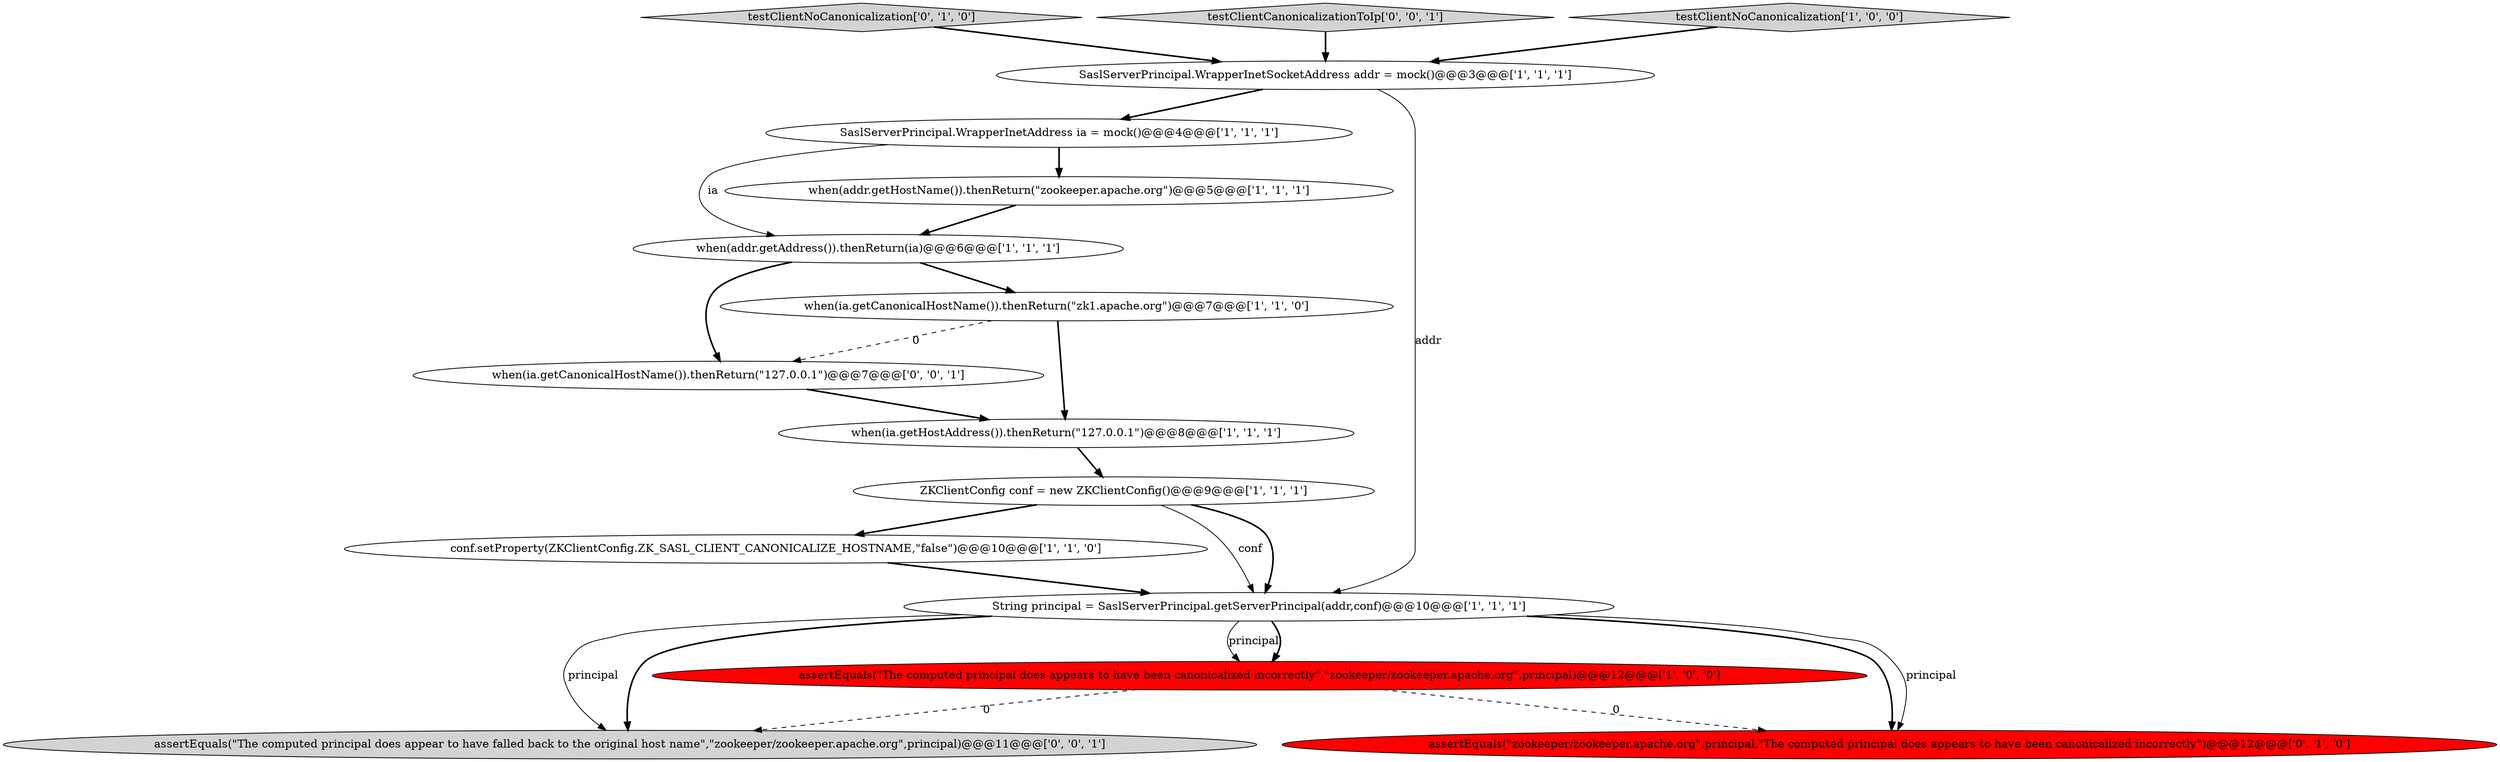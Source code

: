 digraph {
12 [style = filled, label = "testClientNoCanonicalization['0', '1', '0']", fillcolor = lightgray, shape = diamond image = "AAA0AAABBB2BBB"];
13 [style = filled, label = "testClientCanonicalizationToIp['0', '0', '1']", fillcolor = lightgray, shape = diamond image = "AAA0AAABBB3BBB"];
14 [style = filled, label = "when(ia.getCanonicalHostName()).thenReturn(\"127.0.0.1\")@@@7@@@['0', '0', '1']", fillcolor = white, shape = ellipse image = "AAA0AAABBB3BBB"];
15 [style = filled, label = "assertEquals(\"The computed principal does appear to have falled back to the original host name\",\"zookeeper/zookeeper.apache.org\",principal)@@@11@@@['0', '0', '1']", fillcolor = lightgray, shape = ellipse image = "AAA0AAABBB3BBB"];
10 [style = filled, label = "when(ia.getCanonicalHostName()).thenReturn(\"zk1.apache.org\")@@@7@@@['1', '1', '0']", fillcolor = white, shape = ellipse image = "AAA0AAABBB1BBB"];
11 [style = filled, label = "assertEquals(\"zookeeper/zookeeper.apache.org\",principal,\"The computed principal does appears to have been canonicalized incorrectly\")@@@12@@@['0', '1', '0']", fillcolor = red, shape = ellipse image = "AAA1AAABBB2BBB"];
7 [style = filled, label = "String principal = SaslServerPrincipal.getServerPrincipal(addr,conf)@@@10@@@['1', '1', '1']", fillcolor = white, shape = ellipse image = "AAA0AAABBB1BBB"];
1 [style = filled, label = "when(addr.getHostName()).thenReturn(\"zookeeper.apache.org\")@@@5@@@['1', '1', '1']", fillcolor = white, shape = ellipse image = "AAA0AAABBB1BBB"];
0 [style = filled, label = "when(addr.getAddress()).thenReturn(ia)@@@6@@@['1', '1', '1']", fillcolor = white, shape = ellipse image = "AAA0AAABBB1BBB"];
9 [style = filled, label = "conf.setProperty(ZKClientConfig.ZK_SASL_CLIENT_CANONICALIZE_HOSTNAME,\"false\")@@@10@@@['1', '1', '0']", fillcolor = white, shape = ellipse image = "AAA0AAABBB1BBB"];
4 [style = filled, label = "testClientNoCanonicalization['1', '0', '0']", fillcolor = lightgray, shape = diamond image = "AAA0AAABBB1BBB"];
2 [style = filled, label = "assertEquals(\"The computed principal does appears to have been canonicalized incorrectly\",\"zookeeper/zookeeper.apache.org\",principal)@@@12@@@['1', '0', '0']", fillcolor = red, shape = ellipse image = "AAA1AAABBB1BBB"];
8 [style = filled, label = "when(ia.getHostAddress()).thenReturn(\"127.0.0.1\")@@@8@@@['1', '1', '1']", fillcolor = white, shape = ellipse image = "AAA0AAABBB1BBB"];
3 [style = filled, label = "SaslServerPrincipal.WrapperInetAddress ia = mock()@@@4@@@['1', '1', '1']", fillcolor = white, shape = ellipse image = "AAA0AAABBB1BBB"];
5 [style = filled, label = "SaslServerPrincipal.WrapperInetSocketAddress addr = mock()@@@3@@@['1', '1', '1']", fillcolor = white, shape = ellipse image = "AAA0AAABBB1BBB"];
6 [style = filled, label = "ZKClientConfig conf = new ZKClientConfig()@@@9@@@['1', '1', '1']", fillcolor = white, shape = ellipse image = "AAA0AAABBB1BBB"];
5->3 [style = bold, label=""];
3->0 [style = solid, label="ia"];
7->11 [style = bold, label=""];
6->7 [style = solid, label="conf"];
12->5 [style = bold, label=""];
3->1 [style = bold, label=""];
7->11 [style = solid, label="principal"];
8->6 [style = bold, label=""];
7->2 [style = solid, label="principal"];
1->0 [style = bold, label=""];
9->7 [style = bold, label=""];
2->15 [style = dashed, label="0"];
7->15 [style = solid, label="principal"];
0->10 [style = bold, label=""];
0->14 [style = bold, label=""];
10->8 [style = bold, label=""];
7->2 [style = bold, label=""];
5->7 [style = solid, label="addr"];
13->5 [style = bold, label=""];
7->15 [style = bold, label=""];
2->11 [style = dashed, label="0"];
14->8 [style = bold, label=""];
6->9 [style = bold, label=""];
6->7 [style = bold, label=""];
4->5 [style = bold, label=""];
10->14 [style = dashed, label="0"];
}
